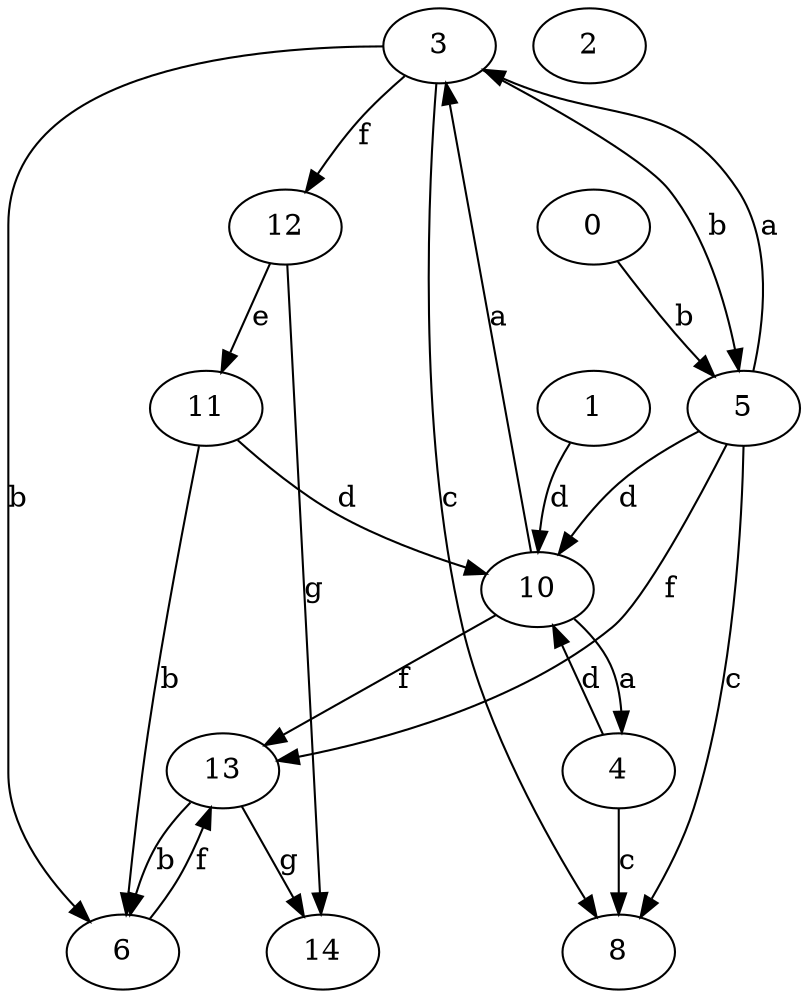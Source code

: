 strict digraph  {
3;
4;
5;
6;
8;
0;
10;
11;
1;
12;
13;
14;
2;
3 -> 5  [label=b];
3 -> 6  [label=b];
3 -> 8  [label=c];
3 -> 12  [label=f];
4 -> 8  [label=c];
4 -> 10  [label=d];
5 -> 3  [label=a];
5 -> 8  [label=c];
5 -> 10  [label=d];
5 -> 13  [label=f];
6 -> 13  [label=f];
0 -> 5  [label=b];
10 -> 3  [label=a];
10 -> 4  [label=a];
10 -> 13  [label=f];
11 -> 6  [label=b];
11 -> 10  [label=d];
1 -> 10  [label=d];
12 -> 11  [label=e];
12 -> 14  [label=g];
13 -> 6  [label=b];
13 -> 14  [label=g];
}

